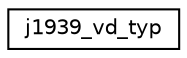 digraph "Graphical Class Hierarchy"
{
  edge [fontname="Helvetica",fontsize="10",labelfontname="Helvetica",labelfontsize="10"];
  node [fontname="Helvetica",fontsize="10",shape=record];
  rankdir="LR";
  Node0 [label="j1939_vd_typ",height=0.2,width=0.4,color="black", fillcolor="white", style="filled",URL="$structj1939__vd__typ.html"];
}
